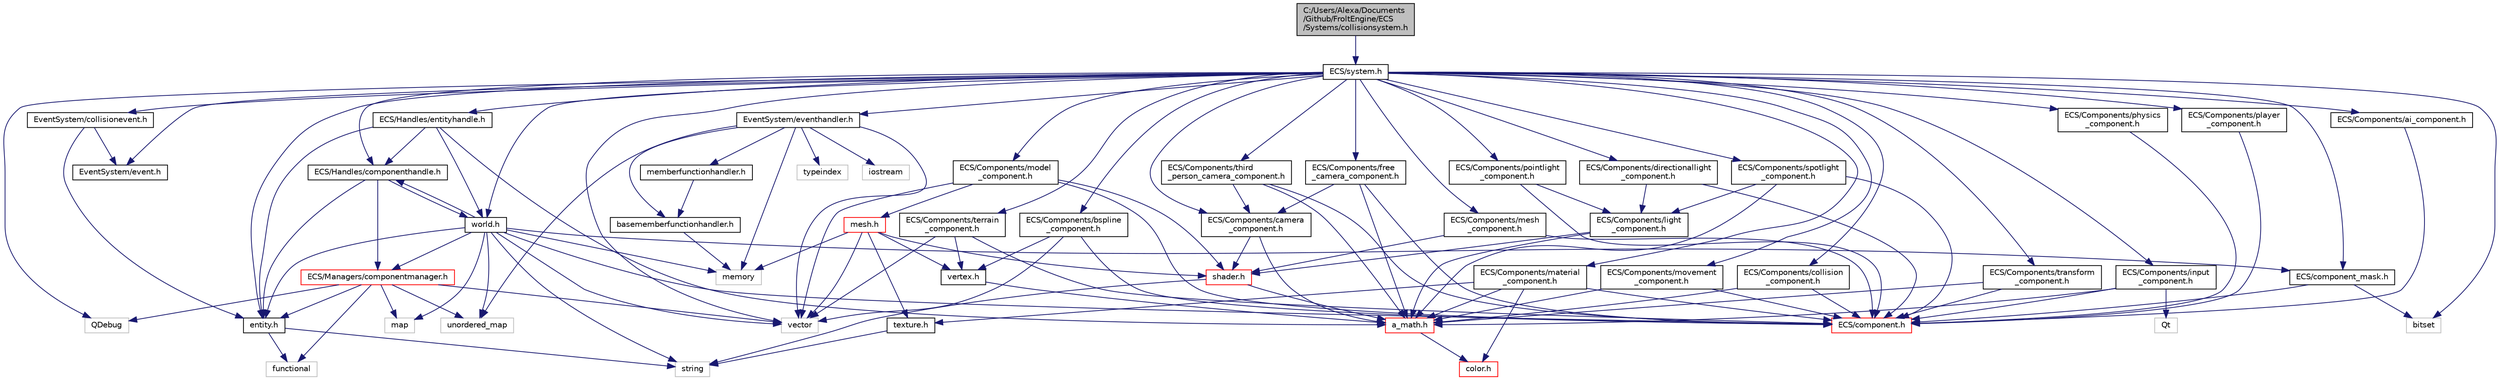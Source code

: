 digraph "C:/Users/Alexa/Documents/Github/FroltEngine/ECS/Systems/collisionsystem.h"
{
  edge [fontname="Helvetica",fontsize="10",labelfontname="Helvetica",labelfontsize="10"];
  node [fontname="Helvetica",fontsize="10",shape=record];
  Node0 [label="C:/Users/Alexa/Documents\l/Github/FroltEngine/ECS\l/Systems/collisionsystem.h",height=0.2,width=0.4,color="black", fillcolor="grey75", style="filled", fontcolor="black"];
  Node0 -> Node1 [color="midnightblue",fontsize="10",style="solid",fontname="Helvetica"];
  Node1 [label="ECS/system.h",height=0.2,width=0.4,color="black", fillcolor="white", style="filled",URL="$system_8h.html"];
  Node1 -> Node2 [color="midnightblue",fontsize="10",style="solid",fontname="Helvetica"];
  Node2 [label="vector",height=0.2,width=0.4,color="grey75", fillcolor="white", style="filled"];
  Node1 -> Node3 [color="midnightblue",fontsize="10",style="solid",fontname="Helvetica"];
  Node3 [label="bitset",height=0.2,width=0.4,color="grey75", fillcolor="white", style="filled"];
  Node1 -> Node4 [color="midnightblue",fontsize="10",style="solid",fontname="Helvetica"];
  Node4 [label="QDebug",height=0.2,width=0.4,color="grey75", fillcolor="white", style="filled"];
  Node1 -> Node5 [color="midnightblue",fontsize="10",style="solid",fontname="Helvetica"];
  Node5 [label="entity.h",height=0.2,width=0.4,color="black", fillcolor="white", style="filled",URL="$entity_8h.html"];
  Node5 -> Node6 [color="midnightblue",fontsize="10",style="solid",fontname="Helvetica"];
  Node6 [label="string",height=0.2,width=0.4,color="grey75", fillcolor="white", style="filled"];
  Node5 -> Node7 [color="midnightblue",fontsize="10",style="solid",fontname="Helvetica"];
  Node7 [label="functional",height=0.2,width=0.4,color="grey75", fillcolor="white", style="filled"];
  Node1 -> Node8 [color="midnightblue",fontsize="10",style="solid",fontname="Helvetica"];
  Node8 [label="ECS/Handles/entityhandle.h",height=0.2,width=0.4,color="black", fillcolor="white", style="filled",URL="$entityhandle_8h.html"];
  Node8 -> Node5 [color="midnightblue",fontsize="10",style="solid",fontname="Helvetica"];
  Node8 -> Node9 [color="midnightblue",fontsize="10",style="solid",fontname="Helvetica"];
  Node9 [label="ECS/Handles/componenthandle.h",height=0.2,width=0.4,color="black", fillcolor="white", style="filled",URL="$componenthandle_8h.html"];
  Node9 -> Node5 [color="midnightblue",fontsize="10",style="solid",fontname="Helvetica"];
  Node9 -> Node10 [color="midnightblue",fontsize="10",style="solid",fontname="Helvetica"];
  Node10 [label="ECS/Managers/componentmanager.h",height=0.2,width=0.4,color="red", fillcolor="white", style="filled",URL="$componentmanager_8h.html"];
  Node10 -> Node11 [color="midnightblue",fontsize="10",style="solid",fontname="Helvetica"];
  Node11 [label="unordered_map",height=0.2,width=0.4,color="grey75", fillcolor="white", style="filled"];
  Node10 -> Node12 [color="midnightblue",fontsize="10",style="solid",fontname="Helvetica"];
  Node12 [label="map",height=0.2,width=0.4,color="grey75", fillcolor="white", style="filled"];
  Node10 -> Node2 [color="midnightblue",fontsize="10",style="solid",fontname="Helvetica"];
  Node10 -> Node7 [color="midnightblue",fontsize="10",style="solid",fontname="Helvetica"];
  Node10 -> Node4 [color="midnightblue",fontsize="10",style="solid",fontname="Helvetica"];
  Node10 -> Node5 [color="midnightblue",fontsize="10",style="solid",fontname="Helvetica"];
  Node9 -> Node15 [color="midnightblue",fontsize="10",style="solid",fontname="Helvetica"];
  Node15 [label="world.h",height=0.2,width=0.4,color="black", fillcolor="white", style="filled",URL="$world_8h.html"];
  Node15 -> Node2 [color="midnightblue",fontsize="10",style="solid",fontname="Helvetica"];
  Node15 -> Node16 [color="midnightblue",fontsize="10",style="solid",fontname="Helvetica"];
  Node16 [label="memory",height=0.2,width=0.4,color="grey75", fillcolor="white", style="filled"];
  Node15 -> Node6 [color="midnightblue",fontsize="10",style="solid",fontname="Helvetica"];
  Node15 -> Node11 [color="midnightblue",fontsize="10",style="solid",fontname="Helvetica"];
  Node15 -> Node12 [color="midnightblue",fontsize="10",style="solid",fontname="Helvetica"];
  Node15 -> Node5 [color="midnightblue",fontsize="10",style="solid",fontname="Helvetica"];
  Node15 -> Node9 [color="midnightblue",fontsize="10",style="solid",fontname="Helvetica"];
  Node15 -> Node10 [color="midnightblue",fontsize="10",style="solid",fontname="Helvetica"];
  Node15 -> Node17 [color="midnightblue",fontsize="10",style="solid",fontname="Helvetica"];
  Node17 [label="ECS/component.h",height=0.2,width=0.4,color="red", fillcolor="white", style="filled",URL="$component_8h.html"];
  Node15 -> Node19 [color="midnightblue",fontsize="10",style="solid",fontname="Helvetica"];
  Node19 [label="ECS/component_mask.h",height=0.2,width=0.4,color="black", fillcolor="white", style="filled",URL="$component__mask_8h.html"];
  Node19 -> Node3 [color="midnightblue",fontsize="10",style="solid",fontname="Helvetica"];
  Node19 -> Node17 [color="midnightblue",fontsize="10",style="solid",fontname="Helvetica"];
  Node8 -> Node20 [color="midnightblue",fontsize="10",style="solid",fontname="Helvetica"];
  Node20 [label="a_math.h",height=0.2,width=0.4,color="red", fillcolor="white", style="filled",URL="$a__math_8h.html"];
  Node20 -> Node34 [color="midnightblue",fontsize="10",style="solid",fontname="Helvetica"];
  Node34 [label="color.h",height=0.2,width=0.4,color="red", fillcolor="white", style="filled",URL="$color_8h.html"];
  Node8 -> Node15 [color="midnightblue",fontsize="10",style="solid",fontname="Helvetica"];
  Node1 -> Node9 [color="midnightblue",fontsize="10",style="solid",fontname="Helvetica"];
  Node1 -> Node19 [color="midnightblue",fontsize="10",style="solid",fontname="Helvetica"];
  Node1 -> Node35 [color="midnightblue",fontsize="10",style="solid",fontname="Helvetica"];
  Node35 [label="ECS/Components/input\l_component.h",height=0.2,width=0.4,color="black", fillcolor="white", style="filled",URL="$input__component_8h.html"];
  Node35 -> Node17 [color="midnightblue",fontsize="10",style="solid",fontname="Helvetica"];
  Node35 -> Node36 [color="midnightblue",fontsize="10",style="solid",fontname="Helvetica"];
  Node36 [label="Qt",height=0.2,width=0.4,color="grey75", fillcolor="white", style="filled"];
  Node35 -> Node20 [color="midnightblue",fontsize="10",style="solid",fontname="Helvetica"];
  Node1 -> Node37 [color="midnightblue",fontsize="10",style="solid",fontname="Helvetica"];
  Node37 [label="ECS/Components/transform\l_component.h",height=0.2,width=0.4,color="black", fillcolor="white", style="filled",URL="$transform__component_8h.html"];
  Node37 -> Node20 [color="midnightblue",fontsize="10",style="solid",fontname="Helvetica"];
  Node37 -> Node17 [color="midnightblue",fontsize="10",style="solid",fontname="Helvetica"];
  Node1 -> Node38 [color="midnightblue",fontsize="10",style="solid",fontname="Helvetica"];
  Node38 [label="ECS/Components/directionallight\l_component.h",height=0.2,width=0.4,color="black", fillcolor="white", style="filled",URL="$directionallight__component_8h.html"];
  Node38 -> Node39 [color="midnightblue",fontsize="10",style="solid",fontname="Helvetica"];
  Node39 [label="ECS/Components/light\l_component.h",height=0.2,width=0.4,color="black", fillcolor="white", style="filled",URL="$light__component_8h.html"];
  Node39 -> Node20 [color="midnightblue",fontsize="10",style="solid",fontname="Helvetica"];
  Node39 -> Node40 [color="midnightblue",fontsize="10",style="solid",fontname="Helvetica"];
  Node40 [label="shader.h",height=0.2,width=0.4,color="red", fillcolor="white", style="filled",URL="$shader_8h.html"];
  Node40 -> Node6 [color="midnightblue",fontsize="10",style="solid",fontname="Helvetica"];
  Node40 -> Node20 [color="midnightblue",fontsize="10",style="solid",fontname="Helvetica"];
  Node38 -> Node17 [color="midnightblue",fontsize="10",style="solid",fontname="Helvetica"];
  Node1 -> Node42 [color="midnightblue",fontsize="10",style="solid",fontname="Helvetica"];
  Node42 [label="ECS/Components/spotlight\l_component.h",height=0.2,width=0.4,color="black", fillcolor="white", style="filled",URL="$spotlight__component_8h.html"];
  Node42 -> Node39 [color="midnightblue",fontsize="10",style="solid",fontname="Helvetica"];
  Node42 -> Node17 [color="midnightblue",fontsize="10",style="solid",fontname="Helvetica"];
  Node42 -> Node20 [color="midnightblue",fontsize="10",style="solid",fontname="Helvetica"];
  Node1 -> Node43 [color="midnightblue",fontsize="10",style="solid",fontname="Helvetica"];
  Node43 [label="ECS/Components/pointlight\l_component.h",height=0.2,width=0.4,color="black", fillcolor="white", style="filled",URL="$pointlight__component_8h.html"];
  Node43 -> Node39 [color="midnightblue",fontsize="10",style="solid",fontname="Helvetica"];
  Node43 -> Node17 [color="midnightblue",fontsize="10",style="solid",fontname="Helvetica"];
  Node1 -> Node44 [color="midnightblue",fontsize="10",style="solid",fontname="Helvetica"];
  Node44 [label="ECS/Components/movement\l_component.h",height=0.2,width=0.4,color="black", fillcolor="white", style="filled",URL="$movement__component_8h.html"];
  Node44 -> Node20 [color="midnightblue",fontsize="10",style="solid",fontname="Helvetica"];
  Node44 -> Node17 [color="midnightblue",fontsize="10",style="solid",fontname="Helvetica"];
  Node1 -> Node45 [color="midnightblue",fontsize="10",style="solid",fontname="Helvetica"];
  Node45 [label="ECS/Components/mesh\l_component.h",height=0.2,width=0.4,color="black", fillcolor="white", style="filled",URL="$mesh__component_8h.html"];
  Node45 -> Node17 [color="midnightblue",fontsize="10",style="solid",fontname="Helvetica"];
  Node45 -> Node40 [color="midnightblue",fontsize="10",style="solid",fontname="Helvetica"];
  Node1 -> Node46 [color="midnightblue",fontsize="10",style="solid",fontname="Helvetica"];
  Node46 [label="ECS/Components/material\l_component.h",height=0.2,width=0.4,color="black", fillcolor="white", style="filled",URL="$material__component_8h.html"];
  Node46 -> Node17 [color="midnightblue",fontsize="10",style="solid",fontname="Helvetica"];
  Node46 -> Node20 [color="midnightblue",fontsize="10",style="solid",fontname="Helvetica"];
  Node46 -> Node47 [color="midnightblue",fontsize="10",style="solid",fontname="Helvetica"];
  Node47 [label="texture.h",height=0.2,width=0.4,color="black", fillcolor="white", style="filled",URL="$texture_8h.html"];
  Node47 -> Node6 [color="midnightblue",fontsize="10",style="solid",fontname="Helvetica"];
  Node46 -> Node34 [color="midnightblue",fontsize="10",style="solid",fontname="Helvetica"];
  Node1 -> Node48 [color="midnightblue",fontsize="10",style="solid",fontname="Helvetica"];
  Node48 [label="ECS/Components/camera\l_component.h",height=0.2,width=0.4,color="black", fillcolor="white", style="filled",URL="$camera__component_8h.html"];
  Node48 -> Node20 [color="midnightblue",fontsize="10",style="solid",fontname="Helvetica"];
  Node48 -> Node40 [color="midnightblue",fontsize="10",style="solid",fontname="Helvetica"];
  Node1 -> Node49 [color="midnightblue",fontsize="10",style="solid",fontname="Helvetica"];
  Node49 [label="ECS/Components/free\l_camera_component.h",height=0.2,width=0.4,color="black", fillcolor="white", style="filled",URL="$free__camera__component_8h.html"];
  Node49 -> Node17 [color="midnightblue",fontsize="10",style="solid",fontname="Helvetica"];
  Node49 -> Node48 [color="midnightblue",fontsize="10",style="solid",fontname="Helvetica"];
  Node49 -> Node20 [color="midnightblue",fontsize="10",style="solid",fontname="Helvetica"];
  Node1 -> Node50 [color="midnightblue",fontsize="10",style="solid",fontname="Helvetica"];
  Node50 [label="ECS/Components/terrain\l_component.h",height=0.2,width=0.4,color="black", fillcolor="white", style="filled",URL="$terrain__component_8h.html"];
  Node50 -> Node2 [color="midnightblue",fontsize="10",style="solid",fontname="Helvetica"];
  Node50 -> Node51 [color="midnightblue",fontsize="10",style="solid",fontname="Helvetica"];
  Node51 [label="vertex.h",height=0.2,width=0.4,color="black", fillcolor="white", style="filled",URL="$vertex_8h.html"];
  Node51 -> Node20 [color="midnightblue",fontsize="10",style="solid",fontname="Helvetica"];
  Node50 -> Node17 [color="midnightblue",fontsize="10",style="solid",fontname="Helvetica"];
  Node1 -> Node52 [color="midnightblue",fontsize="10",style="solid",fontname="Helvetica"];
  Node52 [label="ECS/Components/model\l_component.h",height=0.2,width=0.4,color="black", fillcolor="white", style="filled",URL="$model__component_8h.html"];
  Node52 -> Node2 [color="midnightblue",fontsize="10",style="solid",fontname="Helvetica"];
  Node52 -> Node17 [color="midnightblue",fontsize="10",style="solid",fontname="Helvetica"];
  Node52 -> Node53 [color="midnightblue",fontsize="10",style="solid",fontname="Helvetica"];
  Node53 [label="mesh.h",height=0.2,width=0.4,color="red", fillcolor="white", style="filled",URL="$mesh_8h.html"];
  Node53 -> Node2 [color="midnightblue",fontsize="10",style="solid",fontname="Helvetica"];
  Node53 -> Node16 [color="midnightblue",fontsize="10",style="solid",fontname="Helvetica"];
  Node53 -> Node51 [color="midnightblue",fontsize="10",style="solid",fontname="Helvetica"];
  Node53 -> Node47 [color="midnightblue",fontsize="10",style="solid",fontname="Helvetica"];
  Node53 -> Node40 [color="midnightblue",fontsize="10",style="solid",fontname="Helvetica"];
  Node52 -> Node40 [color="midnightblue",fontsize="10",style="solid",fontname="Helvetica"];
  Node1 -> Node54 [color="midnightblue",fontsize="10",style="solid",fontname="Helvetica"];
  Node54 [label="ECS/Components/physics\l_component.h",height=0.2,width=0.4,color="black", fillcolor="white", style="filled",URL="$physics__component_8h.html"];
  Node54 -> Node17 [color="midnightblue",fontsize="10",style="solid",fontname="Helvetica"];
  Node1 -> Node55 [color="midnightblue",fontsize="10",style="solid",fontname="Helvetica"];
  Node55 [label="ECS/Components/bspline\l_component.h",height=0.2,width=0.4,color="black", fillcolor="white", style="filled",URL="$bspline__component_8h.html"];
  Node55 -> Node17 [color="midnightblue",fontsize="10",style="solid",fontname="Helvetica"];
  Node55 -> Node2 [color="midnightblue",fontsize="10",style="solid",fontname="Helvetica"];
  Node55 -> Node51 [color="midnightblue",fontsize="10",style="solid",fontname="Helvetica"];
  Node1 -> Node56 [color="midnightblue",fontsize="10",style="solid",fontname="Helvetica"];
  Node56 [label="ECS/Components/collision\l_component.h",height=0.2,width=0.4,color="black", fillcolor="white", style="filled",URL="$collision__component_8h.html"];
  Node56 -> Node17 [color="midnightblue",fontsize="10",style="solid",fontname="Helvetica"];
  Node56 -> Node20 [color="midnightblue",fontsize="10",style="solid",fontname="Helvetica"];
  Node1 -> Node57 [color="midnightblue",fontsize="10",style="solid",fontname="Helvetica"];
  Node57 [label="ECS/Components/player\l_component.h",height=0.2,width=0.4,color="black", fillcolor="white", style="filled",URL="$player__component_8h.html"];
  Node57 -> Node17 [color="midnightblue",fontsize="10",style="solid",fontname="Helvetica"];
  Node1 -> Node58 [color="midnightblue",fontsize="10",style="solid",fontname="Helvetica"];
  Node58 [label="ECS/Components/ai_component.h",height=0.2,width=0.4,color="black", fillcolor="white", style="filled",URL="$ai__component_8h.html"];
  Node58 -> Node17 [color="midnightblue",fontsize="10",style="solid",fontname="Helvetica"];
  Node1 -> Node59 [color="midnightblue",fontsize="10",style="solid",fontname="Helvetica"];
  Node59 [label="ECS/Components/third\l_person_camera_component.h",height=0.2,width=0.4,color="black", fillcolor="white", style="filled",URL="$third__person__camera__component_8h.html"];
  Node59 -> Node17 [color="midnightblue",fontsize="10",style="solid",fontname="Helvetica"];
  Node59 -> Node48 [color="midnightblue",fontsize="10",style="solid",fontname="Helvetica"];
  Node59 -> Node20 [color="midnightblue",fontsize="10",style="solid",fontname="Helvetica"];
  Node1 -> Node15 [color="midnightblue",fontsize="10",style="solid",fontname="Helvetica"];
  Node1 -> Node60 [color="midnightblue",fontsize="10",style="solid",fontname="Helvetica"];
  Node60 [label="EventSystem/event.h",height=0.2,width=0.4,color="black", fillcolor="white", style="filled",URL="$event_8h.html"];
  Node1 -> Node61 [color="midnightblue",fontsize="10",style="solid",fontname="Helvetica"];
  Node61 [label="EventSystem/eventhandler.h",height=0.2,width=0.4,color="black", fillcolor="white", style="filled",URL="$eventhandler_8h.html"];
  Node61 -> Node11 [color="midnightblue",fontsize="10",style="solid",fontname="Helvetica"];
  Node61 -> Node2 [color="midnightblue",fontsize="10",style="solid",fontname="Helvetica"];
  Node61 -> Node62 [color="midnightblue",fontsize="10",style="solid",fontname="Helvetica"];
  Node62 [label="typeindex",height=0.2,width=0.4,color="grey75", fillcolor="white", style="filled"];
  Node61 -> Node63 [color="midnightblue",fontsize="10",style="solid",fontname="Helvetica"];
  Node63 [label="basememberfunctionhandler.h",height=0.2,width=0.4,color="black", fillcolor="white", style="filled",URL="$basememberfunctionhandler_8h.html"];
  Node63 -> Node16 [color="midnightblue",fontsize="10",style="solid",fontname="Helvetica"];
  Node61 -> Node64 [color="midnightblue",fontsize="10",style="solid",fontname="Helvetica"];
  Node64 [label="memberfunctionhandler.h",height=0.2,width=0.4,color="black", fillcolor="white", style="filled",URL="$memberfunctionhandler_8h.html"];
  Node64 -> Node63 [color="midnightblue",fontsize="10",style="solid",fontname="Helvetica"];
  Node61 -> Node29 [color="midnightblue",fontsize="10",style="solid",fontname="Helvetica"];
  Node29 [label="iostream",height=0.2,width=0.4,color="grey75", fillcolor="white", style="filled"];
  Node61 -> Node16 [color="midnightblue",fontsize="10",style="solid",fontname="Helvetica"];
  Node1 -> Node65 [color="midnightblue",fontsize="10",style="solid",fontname="Helvetica"];
  Node65 [label="EventSystem/collisionevent.h",height=0.2,width=0.4,color="black", fillcolor="white", style="filled",URL="$collisionevent_8h.html"];
  Node65 -> Node60 [color="midnightblue",fontsize="10",style="solid",fontname="Helvetica"];
  Node65 -> Node5 [color="midnightblue",fontsize="10",style="solid",fontname="Helvetica"];
}
